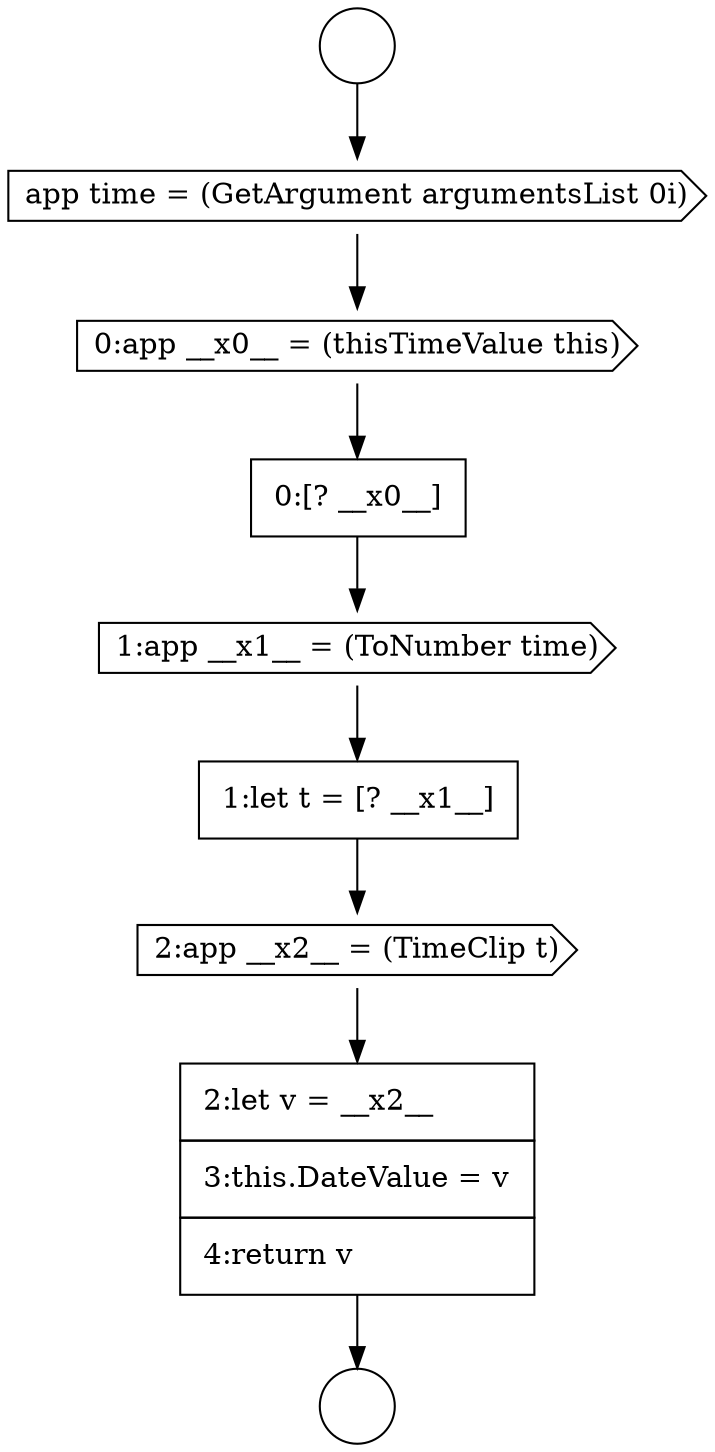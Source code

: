 digraph {
  node13596 [shape=circle label=" " color="black" fillcolor="white" style=filled]
  node13600 [shape=cds, label=<<font color="black">1:app __x1__ = (ToNumber time)</font>> color="black" fillcolor="white" style=filled]
  node13597 [shape=cds, label=<<font color="black">app time = (GetArgument argumentsList 0i)</font>> color="black" fillcolor="white" style=filled]
  node13603 [shape=none, margin=0, label=<<font color="black">
    <table border="0" cellborder="1" cellspacing="0" cellpadding="10">
      <tr><td align="left">2:let v = __x2__</td></tr>
      <tr><td align="left">3:this.DateValue = v</td></tr>
      <tr><td align="left">4:return v</td></tr>
    </table>
  </font>> color="black" fillcolor="white" style=filled]
  node13598 [shape=cds, label=<<font color="black">0:app __x0__ = (thisTimeValue this)</font>> color="black" fillcolor="white" style=filled]
  node13602 [shape=cds, label=<<font color="black">2:app __x2__ = (TimeClip t)</font>> color="black" fillcolor="white" style=filled]
  node13595 [shape=circle label=" " color="black" fillcolor="white" style=filled]
  node13599 [shape=none, margin=0, label=<<font color="black">
    <table border="0" cellborder="1" cellspacing="0" cellpadding="10">
      <tr><td align="left">0:[? __x0__]</td></tr>
    </table>
  </font>> color="black" fillcolor="white" style=filled]
  node13601 [shape=none, margin=0, label=<<font color="black">
    <table border="0" cellborder="1" cellspacing="0" cellpadding="10">
      <tr><td align="left">1:let t = [? __x1__]</td></tr>
    </table>
  </font>> color="black" fillcolor="white" style=filled]
  node13595 -> node13597 [ color="black"]
  node13603 -> node13596 [ color="black"]
  node13602 -> node13603 [ color="black"]
  node13597 -> node13598 [ color="black"]
  node13599 -> node13600 [ color="black"]
  node13600 -> node13601 [ color="black"]
  node13601 -> node13602 [ color="black"]
  node13598 -> node13599 [ color="black"]
}
